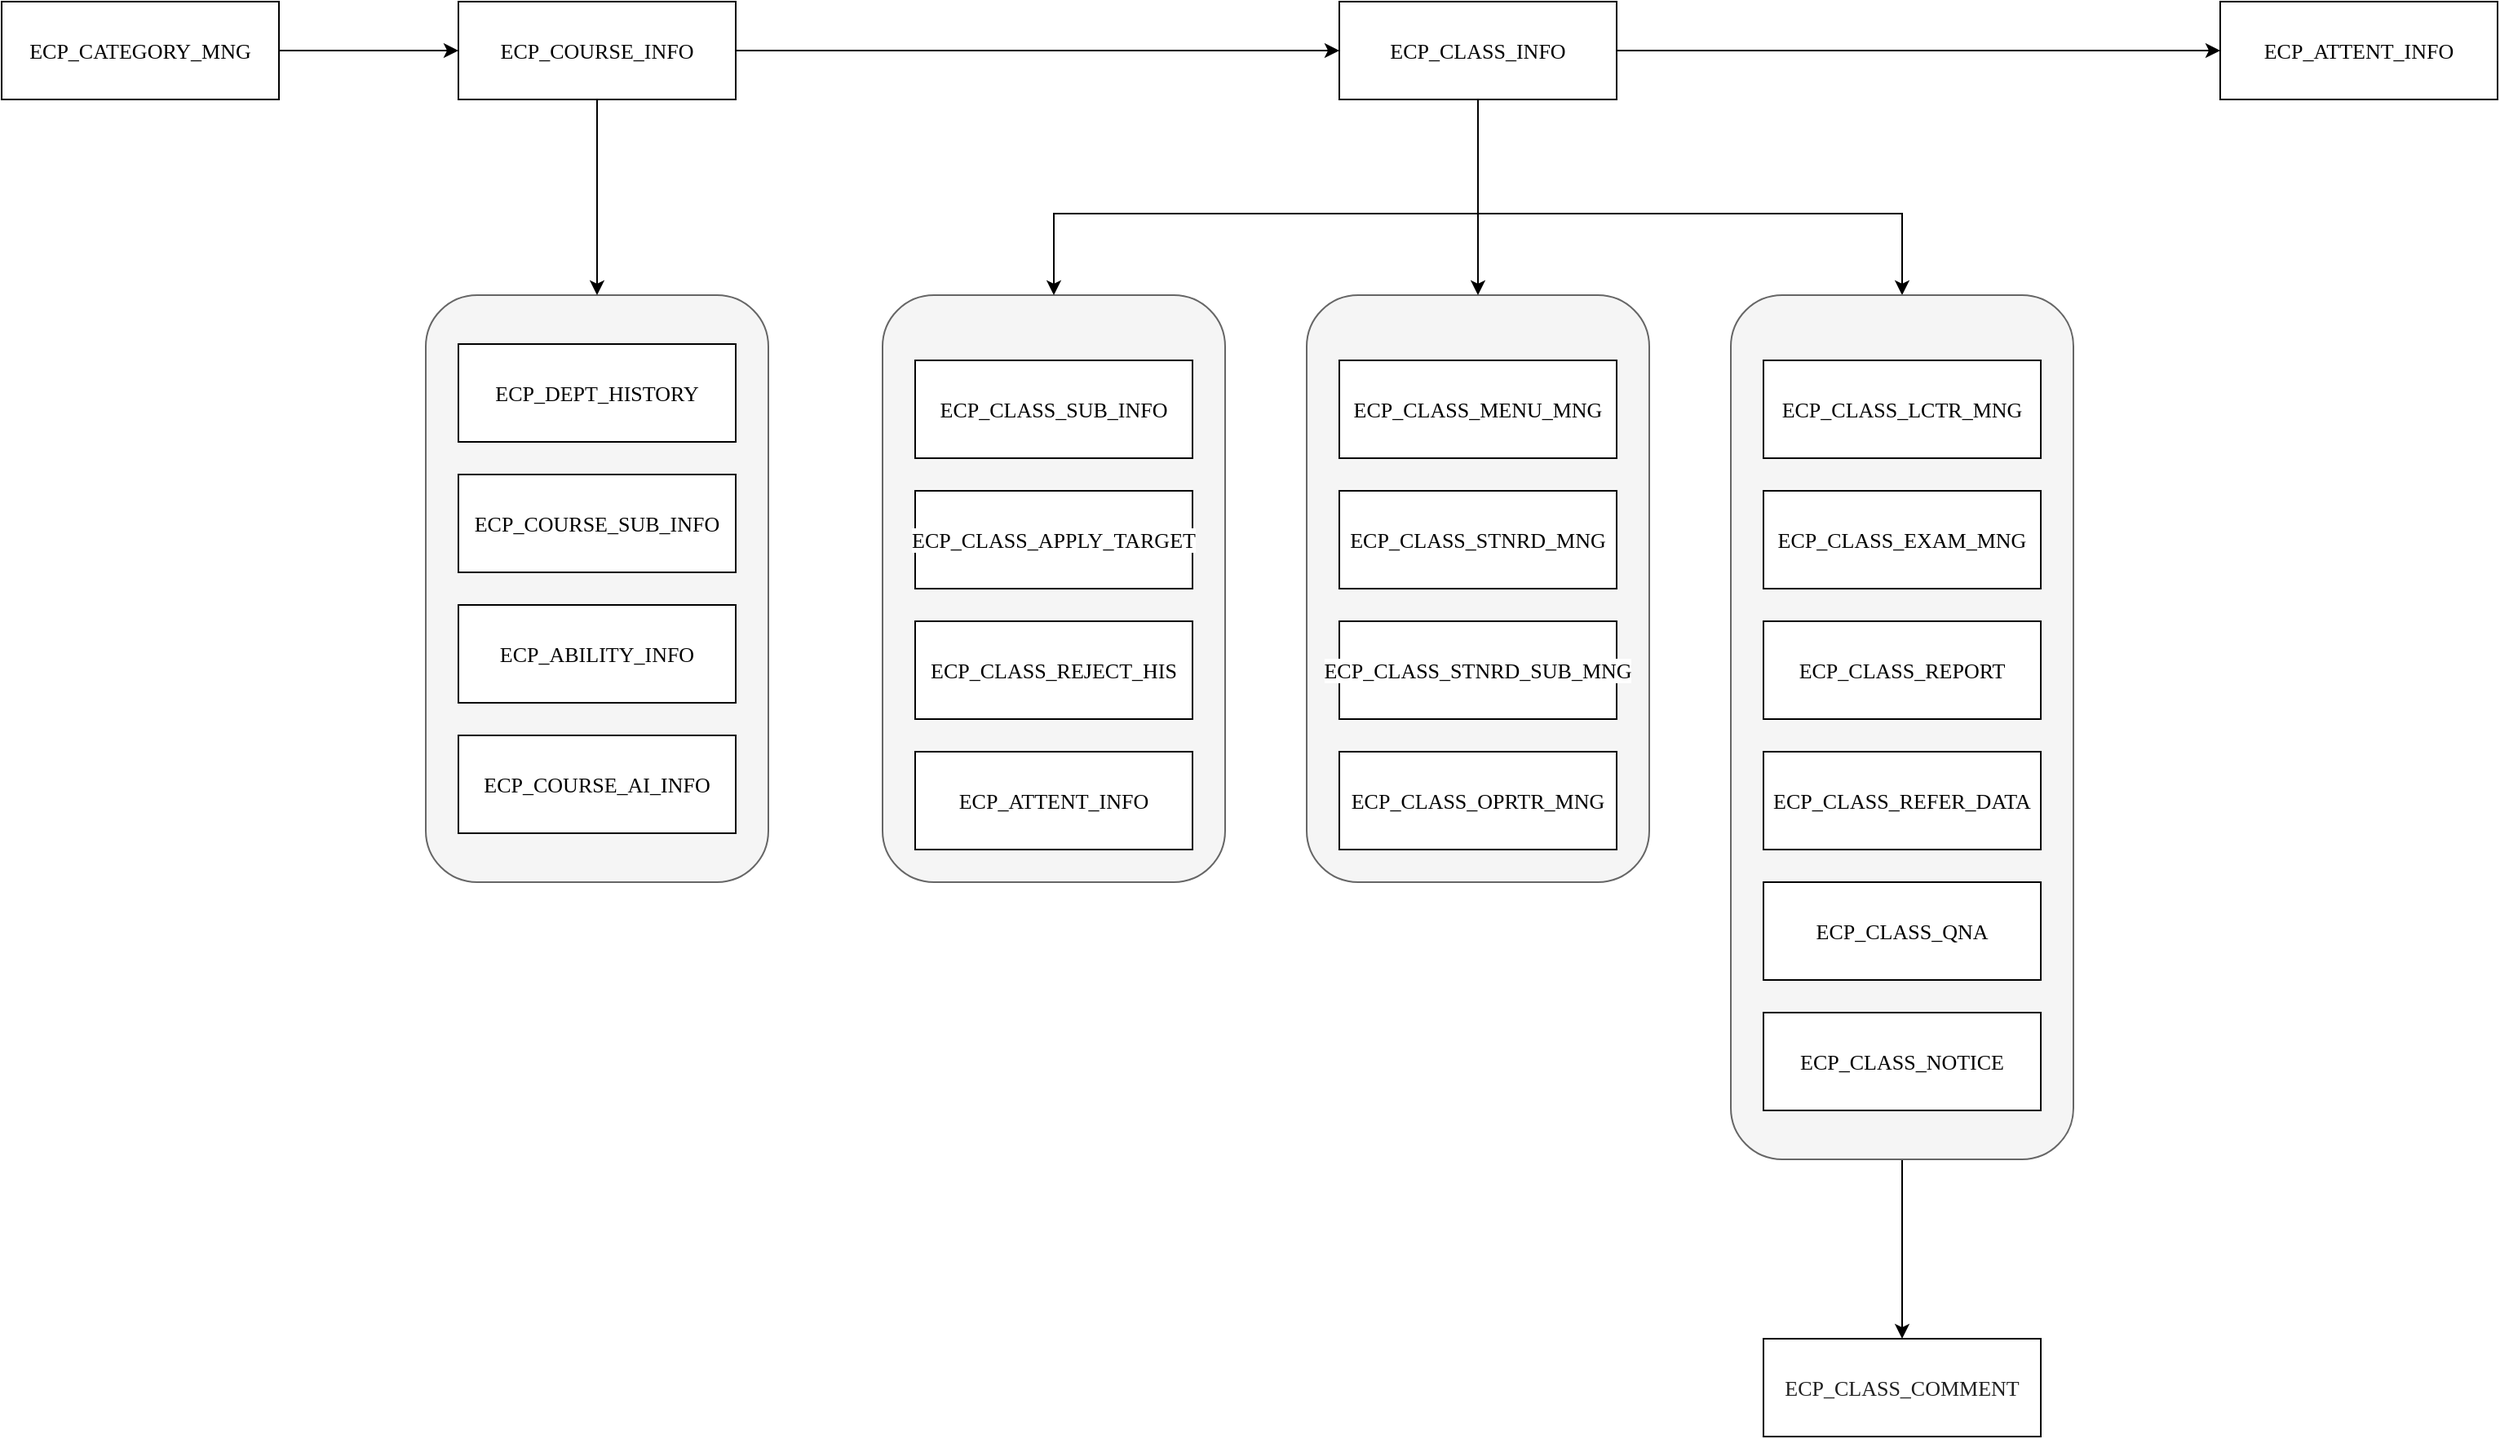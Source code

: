 <mxfile version="24.5.2" type="github">
  <diagram name="페이지-1" id="gCLxBCBcC7ByuCNYncqW">
    <mxGraphModel dx="2713" dy="1611" grid="1" gridSize="10" guides="1" tooltips="1" connect="1" arrows="1" fold="1" page="1" pageScale="1" pageWidth="1654" pageHeight="1000" math="0" shadow="0">
      <root>
        <mxCell id="0" />
        <mxCell id="1" parent="0" />
        <mxCell id="SvNqVpUQqcaGIDkLVGkq-44" value="" style="rounded=1;whiteSpace=wrap;html=1;fillColor=#f5f5f5;fontColor=#333333;strokeColor=#666666;" vertex="1" parent="1">
          <mxGeometry x="600" y="240" width="210" height="360" as="geometry" />
        </mxCell>
        <mxCell id="SvNqVpUQqcaGIDkLVGkq-45" value="" style="rounded=1;whiteSpace=wrap;html=1;fillColor=#f5f5f5;fontColor=#333333;strokeColor=#666666;" vertex="1" parent="1">
          <mxGeometry x="860" y="240" width="210" height="360" as="geometry" />
        </mxCell>
        <mxCell id="SvNqVpUQqcaGIDkLVGkq-43" value="" style="rounded=1;whiteSpace=wrap;html=1;fillColor=#f5f5f5;fontColor=#333333;strokeColor=#666666;" vertex="1" parent="1">
          <mxGeometry x="320" y="240" width="210" height="360" as="geometry" />
        </mxCell>
        <mxCell id="SvNqVpUQqcaGIDkLVGkq-56" value="" style="edgeStyle=orthogonalEdgeStyle;rounded=0;orthogonalLoop=1;jettySize=auto;html=1;" edge="1" parent="1" source="SvNqVpUQqcaGIDkLVGkq-2" target="SvNqVpUQqcaGIDkLVGkq-3">
          <mxGeometry relative="1" as="geometry" />
        </mxCell>
        <mxCell id="SvNqVpUQqcaGIDkLVGkq-2" value="&lt;span style=&quot;font-family: docs-Calibri; font-size: 13px; text-align: left; white-space-collapse: preserve; background-color: rgb(255, 255, 255);&quot;&gt;ECP_CATEGORY_MNG&lt;/span&gt;" style="whiteSpace=wrap;html=1;" vertex="1" parent="1">
          <mxGeometry x="60" y="60" width="170" height="60" as="geometry" />
        </mxCell>
        <mxCell id="SvNqVpUQqcaGIDkLVGkq-57" style="edgeStyle=orthogonalEdgeStyle;rounded=0;orthogonalLoop=1;jettySize=auto;html=1;entryX=0;entryY=0.5;entryDx=0;entryDy=0;" edge="1" parent="1" source="SvNqVpUQqcaGIDkLVGkq-3" target="SvNqVpUQqcaGIDkLVGkq-11">
          <mxGeometry relative="1" as="geometry" />
        </mxCell>
        <mxCell id="SvNqVpUQqcaGIDkLVGkq-59" style="edgeStyle=orthogonalEdgeStyle;rounded=0;orthogonalLoop=1;jettySize=auto;html=1;entryX=0.5;entryY=0;entryDx=0;entryDy=0;" edge="1" parent="1" source="SvNqVpUQqcaGIDkLVGkq-3" target="SvNqVpUQqcaGIDkLVGkq-43">
          <mxGeometry relative="1" as="geometry" />
        </mxCell>
        <mxCell id="SvNqVpUQqcaGIDkLVGkq-3" value="&lt;span style=&quot;font-family: docs-Calibri; font-size: 13px; text-align: left; white-space-collapse: preserve; background-color: rgb(255, 255, 255);&quot;&gt;ECP_COURSE_INFO&lt;/span&gt;" style="whiteSpace=wrap;html=1;" vertex="1" parent="1">
          <mxGeometry x="340" y="60" width="170" height="60" as="geometry" />
        </mxCell>
        <mxCell id="SvNqVpUQqcaGIDkLVGkq-7" value="&lt;span style=&quot;font-family: docs-Calibri; font-size: 13px; text-align: left; white-space-collapse: preserve; background-color: rgb(255, 255, 255);&quot;&gt;ECP_DEPT_HISTORY&lt;/span&gt;" style="whiteSpace=wrap;html=1;" vertex="1" parent="1">
          <mxGeometry x="340" y="270" width="170" height="60" as="geometry" />
        </mxCell>
        <mxCell id="SvNqVpUQqcaGIDkLVGkq-8" value="&lt;span style=&quot;font-family: docs-Calibri; font-size: 13px; text-align: left; white-space-collapse: preserve; background-color: rgb(255, 255, 255);&quot;&gt;ECP_COURSE_SUB_INFO&lt;/span&gt;" style="whiteSpace=wrap;html=1;" vertex="1" parent="1">
          <mxGeometry x="340" y="350" width="170" height="60" as="geometry" />
        </mxCell>
        <mxCell id="SvNqVpUQqcaGIDkLVGkq-9" value="&lt;span style=&quot;font-family: docs-Calibri; font-size: 13px; text-align: left; white-space-collapse: preserve; background-color: rgb(255, 255, 255);&quot;&gt;ECP_ABILITY_INFO&lt;/span&gt;" style="whiteSpace=wrap;html=1;" vertex="1" parent="1">
          <mxGeometry x="340" y="430" width="170" height="60" as="geometry" />
        </mxCell>
        <mxCell id="SvNqVpUQqcaGIDkLVGkq-10" value="&lt;span style=&quot;font-family: docs-Calibri; font-size: 13px; text-align: left; white-space-collapse: preserve; background-color: rgb(255, 255, 255);&quot;&gt;ECP_COURSE_AI_INFO&lt;/span&gt;" style="whiteSpace=wrap;html=1;" vertex="1" parent="1">
          <mxGeometry x="340" y="510" width="170" height="60" as="geometry" />
        </mxCell>
        <mxCell id="SvNqVpUQqcaGIDkLVGkq-58" style="edgeStyle=orthogonalEdgeStyle;rounded=0;orthogonalLoop=1;jettySize=auto;html=1;entryX=0;entryY=0.5;entryDx=0;entryDy=0;" edge="1" parent="1" source="SvNqVpUQqcaGIDkLVGkq-11" target="SvNqVpUQqcaGIDkLVGkq-13">
          <mxGeometry relative="1" as="geometry">
            <mxPoint x="1090" y="90" as="targetPoint" />
          </mxGeometry>
        </mxCell>
        <mxCell id="SvNqVpUQqcaGIDkLVGkq-60" style="edgeStyle=orthogonalEdgeStyle;rounded=0;orthogonalLoop=1;jettySize=auto;html=1;entryX=0.5;entryY=0;entryDx=0;entryDy=0;" edge="1" parent="1" source="SvNqVpUQqcaGIDkLVGkq-11" target="SvNqVpUQqcaGIDkLVGkq-45">
          <mxGeometry relative="1" as="geometry" />
        </mxCell>
        <mxCell id="SvNqVpUQqcaGIDkLVGkq-61" style="edgeStyle=orthogonalEdgeStyle;rounded=0;orthogonalLoop=1;jettySize=auto;html=1;entryX=0.5;entryY=0;entryDx=0;entryDy=0;" edge="1" parent="1" source="SvNqVpUQqcaGIDkLVGkq-11" target="SvNqVpUQqcaGIDkLVGkq-44">
          <mxGeometry relative="1" as="geometry">
            <Array as="points">
              <mxPoint x="965" y="190" />
              <mxPoint x="705" y="190" />
            </Array>
          </mxGeometry>
        </mxCell>
        <mxCell id="SvNqVpUQqcaGIDkLVGkq-62" style="edgeStyle=orthogonalEdgeStyle;rounded=0;orthogonalLoop=1;jettySize=auto;html=1;entryX=0.5;entryY=0;entryDx=0;entryDy=0;" edge="1" parent="1" source="SvNqVpUQqcaGIDkLVGkq-11" target="SvNqVpUQqcaGIDkLVGkq-46">
          <mxGeometry relative="1" as="geometry">
            <Array as="points">
              <mxPoint x="965" y="190" />
              <mxPoint x="1225" y="190" />
            </Array>
          </mxGeometry>
        </mxCell>
        <mxCell id="SvNqVpUQqcaGIDkLVGkq-11" value="&lt;span style=&quot;font-family: docs-Calibri; font-size: 13px; text-align: left; white-space-collapse: preserve; background-color: rgb(255, 255, 255);&quot;&gt;ECP_CLASS_INFO&lt;/span&gt;" style="whiteSpace=wrap;html=1;" vertex="1" parent="1">
          <mxGeometry x="880" y="60" width="170" height="60" as="geometry" />
        </mxCell>
        <mxCell id="SvNqVpUQqcaGIDkLVGkq-13" value="&lt;span style=&quot;font-family: docs-Calibri; font-size: 13px; text-align: left; white-space-collapse: preserve; background-color: rgb(255, 255, 255);&quot;&gt;ECP_ATTENT_INFO&lt;/span&gt;" style="whiteSpace=wrap;html=1;" vertex="1" parent="1">
          <mxGeometry x="1420" y="60" width="170" height="60" as="geometry" />
        </mxCell>
        <mxCell id="SvNqVpUQqcaGIDkLVGkq-32" value="&lt;span style=&quot;font-family: docs-Calibri; font-size: 13px; text-align: left; white-space-collapse: preserve; background-color: rgb(255, 255, 255);&quot;&gt;ECP_CLASS_SUB_INFO&lt;/span&gt;" style="whiteSpace=wrap;html=1;" vertex="1" parent="1">
          <mxGeometry x="620" y="280" width="170" height="60" as="geometry" />
        </mxCell>
        <mxCell id="SvNqVpUQqcaGIDkLVGkq-33" value="&lt;span style=&quot;font-family: docs-Calibri; font-size: 13px; text-align: left; white-space-collapse: preserve; background-color: rgb(255, 255, 255);&quot;&gt;ECP_CLASS_APPLY_TARGET&lt;/span&gt;" style="whiteSpace=wrap;html=1;" vertex="1" parent="1">
          <mxGeometry x="620" y="360" width="170" height="60" as="geometry" />
        </mxCell>
        <mxCell id="SvNqVpUQqcaGIDkLVGkq-34" value="&lt;span style=&quot;font-family: docs-Calibri; font-size: 13px; text-align: left; white-space-collapse: preserve; background-color: rgb(255, 255, 255);&quot;&gt;ECP_CLASS_REJECT_HIS&lt;/span&gt;" style="whiteSpace=wrap;html=1;" vertex="1" parent="1">
          <mxGeometry x="620" y="440" width="170" height="60" as="geometry" />
        </mxCell>
        <mxCell id="SvNqVpUQqcaGIDkLVGkq-35" value="&lt;span style=&quot;font-family: docs-Calibri; font-size: 13px; text-align: left; white-space-collapse: preserve; background-color: rgb(255, 255, 255);&quot;&gt;ECP_ATTENT_INFO&lt;/span&gt;" style="whiteSpace=wrap;html=1;" vertex="1" parent="1">
          <mxGeometry x="620" y="520" width="170" height="60" as="geometry" />
        </mxCell>
        <mxCell id="SvNqVpUQqcaGIDkLVGkq-36" value="&lt;span style=&quot;font-family: docs-Calibri; font-size: 13px; text-align: left; white-space-collapse: preserve; background-color: rgb(255, 255, 255);&quot;&gt;ECP_CLASS_MENU_MNG&lt;/span&gt;" style="whiteSpace=wrap;html=1;" vertex="1" parent="1">
          <mxGeometry x="880" y="280" width="170" height="60" as="geometry" />
        </mxCell>
        <mxCell id="SvNqVpUQqcaGIDkLVGkq-37" value="&lt;span style=&quot;font-family: docs-Calibri; font-size: 13px; text-align: left; white-space-collapse: preserve; background-color: rgb(255, 255, 255);&quot;&gt;ECP_CLASS_STNRD_MNG&lt;/span&gt;" style="whiteSpace=wrap;html=1;" vertex="1" parent="1">
          <mxGeometry x="880" y="360" width="170" height="60" as="geometry" />
        </mxCell>
        <mxCell id="SvNqVpUQqcaGIDkLVGkq-38" value="&lt;span style=&quot;font-family: docs-Calibri; font-size: 13px; text-align: left; white-space-collapse: preserve; background-color: rgb(255, 255, 255);&quot;&gt;ECP_CLASS_STNRD_SUB_MNG&lt;/span&gt;" style="whiteSpace=wrap;html=1;" vertex="1" parent="1">
          <mxGeometry x="880" y="440" width="170" height="60" as="geometry" />
        </mxCell>
        <mxCell id="SvNqVpUQqcaGIDkLVGkq-39" value="&lt;span style=&quot;font-family: docs-Calibri; font-size: 13px; text-align: left; white-space-collapse: preserve; background-color: rgb(255, 255, 255);&quot;&gt;ECP_CLASS_OPRTR_MNG&lt;/span&gt;" style="whiteSpace=wrap;html=1;" vertex="1" parent="1">
          <mxGeometry x="880" y="520" width="170" height="60" as="geometry" />
        </mxCell>
        <mxCell id="SvNqVpUQqcaGIDkLVGkq-54" value="" style="edgeStyle=orthogonalEdgeStyle;rounded=0;orthogonalLoop=1;jettySize=auto;html=1;" edge="1" parent="1" source="SvNqVpUQqcaGIDkLVGkq-46" target="SvNqVpUQqcaGIDkLVGkq-53">
          <mxGeometry relative="1" as="geometry" />
        </mxCell>
        <mxCell id="SvNqVpUQqcaGIDkLVGkq-46" value="" style="rounded=1;whiteSpace=wrap;html=1;fillColor=#f5f5f5;fontColor=#333333;strokeColor=#666666;" vertex="1" parent="1">
          <mxGeometry x="1120" y="240" width="210" height="530" as="geometry" />
        </mxCell>
        <mxCell id="SvNqVpUQqcaGIDkLVGkq-47" value="&lt;span style=&quot;font-family: docs-Calibri; font-size: 13px; text-align: left; white-space-collapse: preserve; background-color: rgb(255, 255, 255);&quot;&gt;ECP_CLASS_LCTR_MNG&lt;/span&gt;" style="whiteSpace=wrap;html=1;" vertex="1" parent="1">
          <mxGeometry x="1140" y="280" width="170" height="60" as="geometry" />
        </mxCell>
        <mxCell id="SvNqVpUQqcaGIDkLVGkq-48" value="&lt;span style=&quot;font-family: docs-Calibri; font-size: 13px; text-align: left; white-space-collapse: preserve; background-color: rgb(255, 255, 255);&quot;&gt;ECP_CLASS_EXAM_MNG&lt;/span&gt;" style="whiteSpace=wrap;html=1;" vertex="1" parent="1">
          <mxGeometry x="1140" y="360" width="170" height="60" as="geometry" />
        </mxCell>
        <mxCell id="SvNqVpUQqcaGIDkLVGkq-49" value="&lt;span style=&quot;font-family: docs-Calibri; font-size: 13px; text-align: left; white-space-collapse: preserve; background-color: rgb(255, 255, 255);&quot;&gt;ECP_CLASS_REPORT&lt;/span&gt;" style="whiteSpace=wrap;html=1;" vertex="1" parent="1">
          <mxGeometry x="1140" y="440" width="170" height="60" as="geometry" />
        </mxCell>
        <mxCell id="SvNqVpUQqcaGIDkLVGkq-50" value="&lt;span style=&quot;font-family: docs-Calibri; font-size: 13px; text-align: left; white-space-collapse: preserve; background-color: rgb(255, 255, 255);&quot;&gt;ECP_CLASS_REFER_DATA&lt;/span&gt;" style="whiteSpace=wrap;html=1;" vertex="1" parent="1">
          <mxGeometry x="1140" y="520" width="170" height="60" as="geometry" />
        </mxCell>
        <mxCell id="SvNqVpUQqcaGIDkLVGkq-51" value="&lt;span style=&quot;font-family: docs-Calibri; font-size: 13px; text-align: left; white-space-collapse: preserve; background-color: rgb(255, 255, 255);&quot;&gt;ECP_CLASS_QNA&lt;/span&gt;" style="whiteSpace=wrap;html=1;" vertex="1" parent="1">
          <mxGeometry x="1140" y="600" width="170" height="60" as="geometry" />
        </mxCell>
        <mxCell id="SvNqVpUQqcaGIDkLVGkq-52" value="&lt;span style=&quot;font-family: docs-Calibri; font-size: 13px; text-align: left; white-space-collapse: preserve; background-color: rgb(255, 255, 255);&quot;&gt;ECP_CLASS_NOTICE&lt;/span&gt;" style="whiteSpace=wrap;html=1;" vertex="1" parent="1">
          <mxGeometry x="1140" y="680" width="170" height="60" as="geometry" />
        </mxCell>
        <mxCell id="SvNqVpUQqcaGIDkLVGkq-53" value="&lt;span style=&quot;color: rgb(31, 31, 31); font-family: docs-Calibri; font-size: 13px; text-align: left; white-space-collapse: preserve; background-color: rgb(255, 255, 255);&quot;&gt;ECP_CLASS_COMMENT&lt;/span&gt;" style="whiteSpace=wrap;html=1;" vertex="1" parent="1">
          <mxGeometry x="1140" y="880" width="170" height="60" as="geometry" />
        </mxCell>
      </root>
    </mxGraphModel>
  </diagram>
</mxfile>
